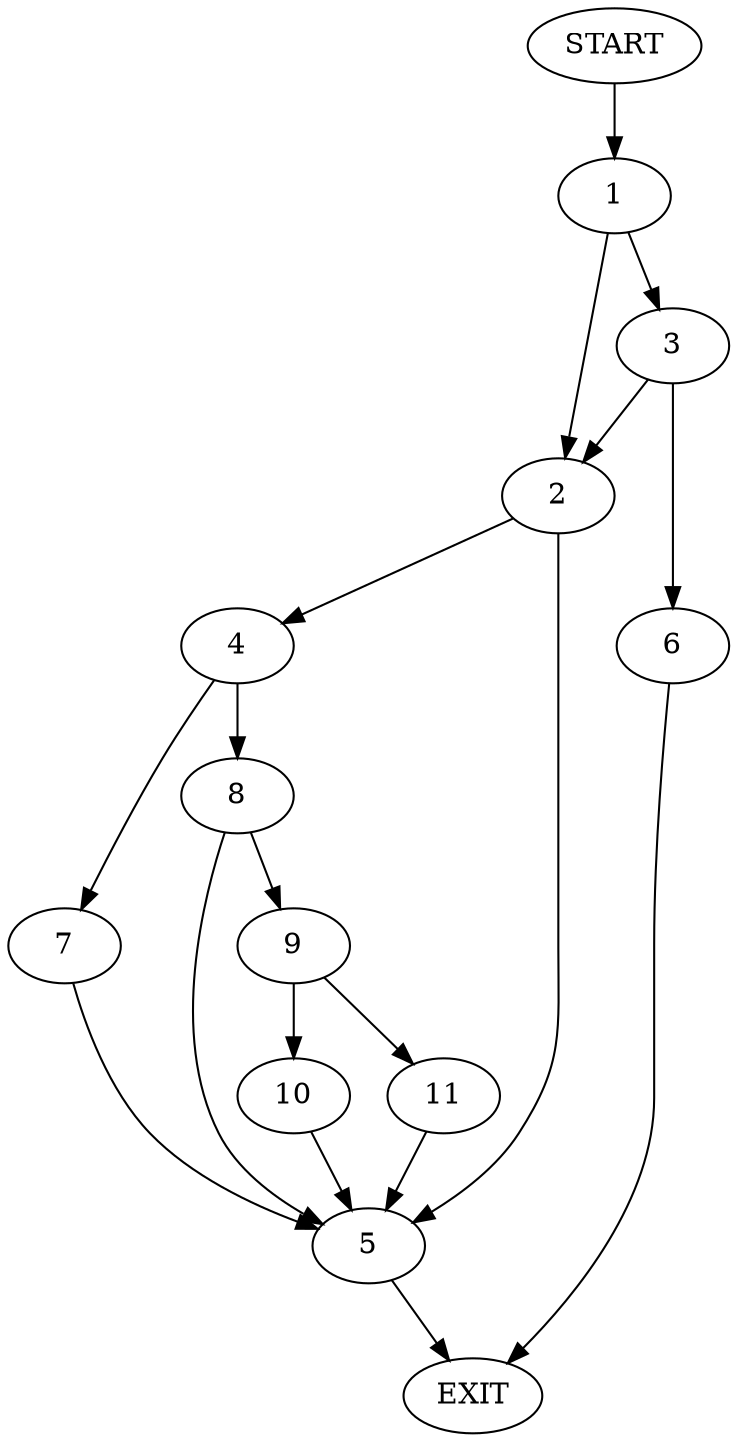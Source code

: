 digraph {
0 [label="START"]
12 [label="EXIT"]
0 -> 1
1 -> 2
1 -> 3
2 -> 4
2 -> 5
3 -> 2
3 -> 6
6 -> 12
4 -> 7
4 -> 8
5 -> 12
7 -> 5
8 -> 9
8 -> 5
9 -> 10
9 -> 11
10 -> 5
11 -> 5
}
